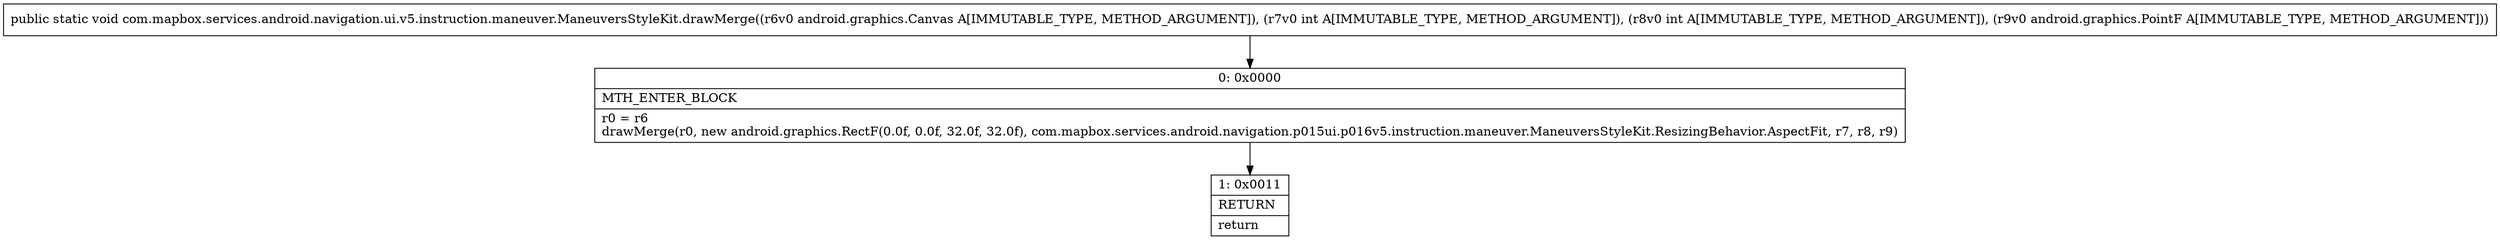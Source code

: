 digraph "CFG forcom.mapbox.services.android.navigation.ui.v5.instruction.maneuver.ManeuversStyleKit.drawMerge(Landroid\/graphics\/Canvas;IILandroid\/graphics\/PointF;)V" {
Node_0 [shape=record,label="{0\:\ 0x0000|MTH_ENTER_BLOCK\l|r0 = r6\ldrawMerge(r0, new android.graphics.RectF(0.0f, 0.0f, 32.0f, 32.0f), com.mapbox.services.android.navigation.p015ui.p016v5.instruction.maneuver.ManeuversStyleKit.ResizingBehavior.AspectFit, r7, r8, r9)\l}"];
Node_1 [shape=record,label="{1\:\ 0x0011|RETURN\l|return\l}"];
MethodNode[shape=record,label="{public static void com.mapbox.services.android.navigation.ui.v5.instruction.maneuver.ManeuversStyleKit.drawMerge((r6v0 android.graphics.Canvas A[IMMUTABLE_TYPE, METHOD_ARGUMENT]), (r7v0 int A[IMMUTABLE_TYPE, METHOD_ARGUMENT]), (r8v0 int A[IMMUTABLE_TYPE, METHOD_ARGUMENT]), (r9v0 android.graphics.PointF A[IMMUTABLE_TYPE, METHOD_ARGUMENT])) }"];
MethodNode -> Node_0;
Node_0 -> Node_1;
}


